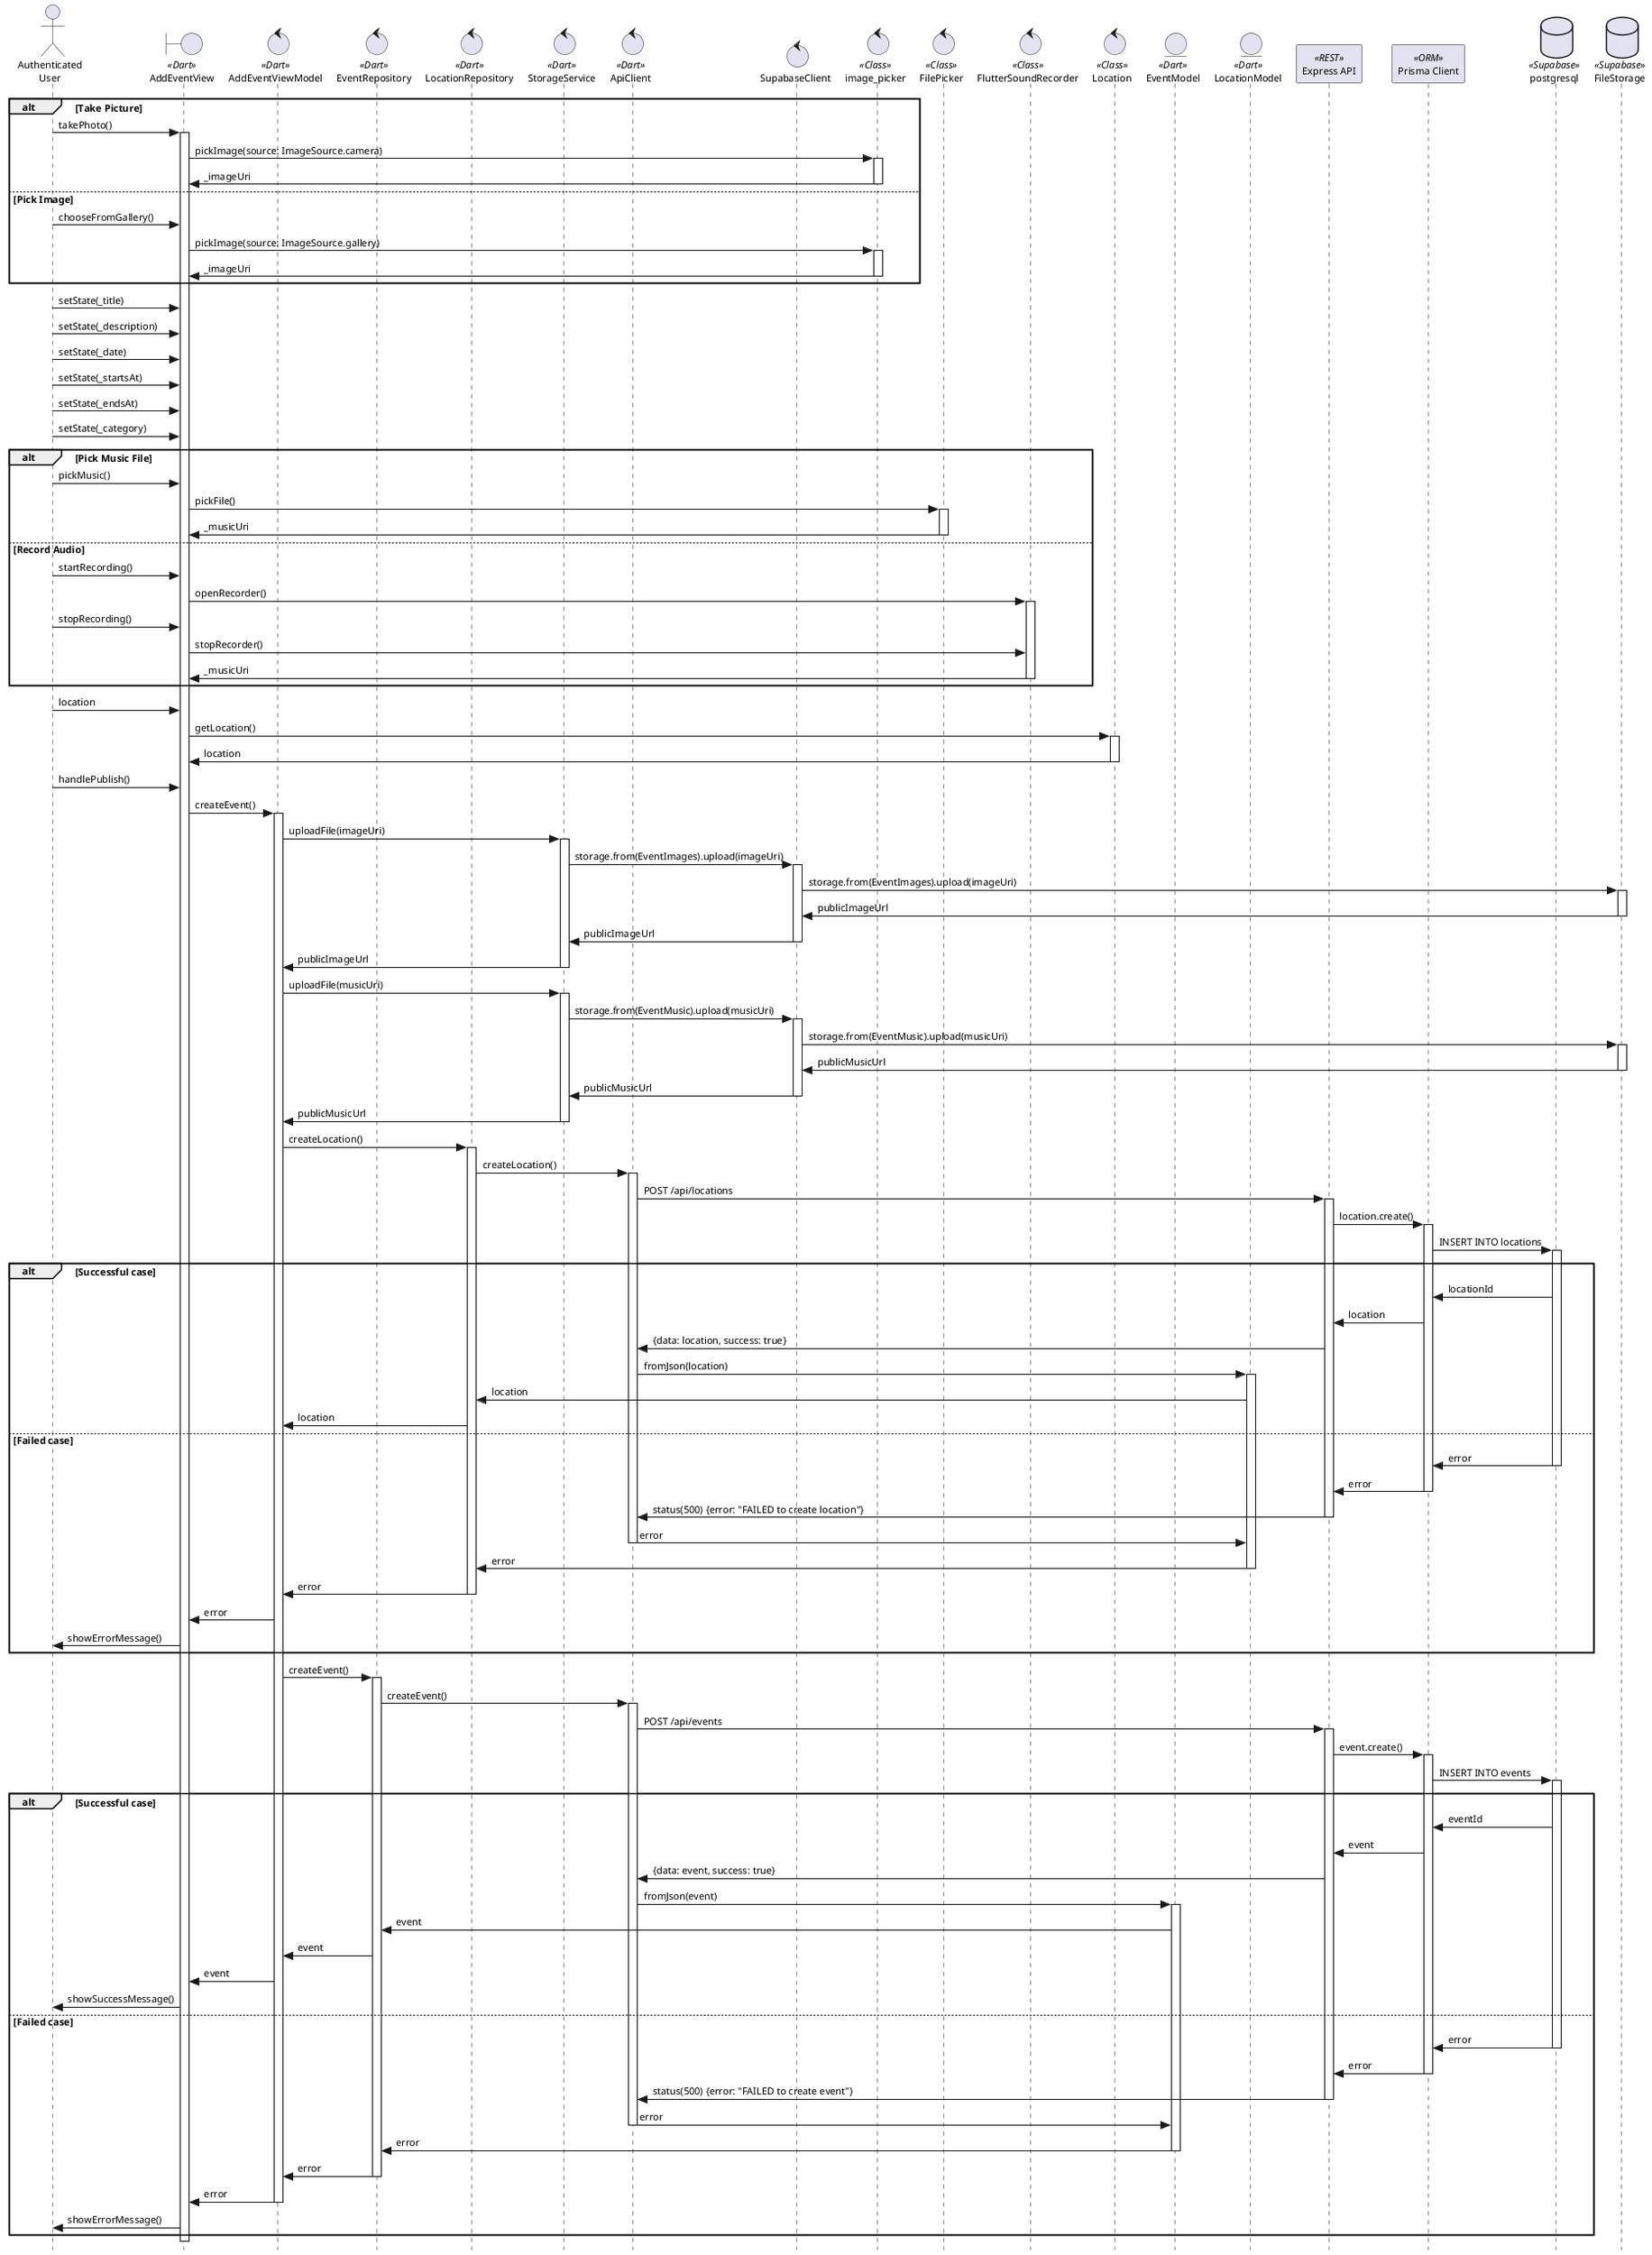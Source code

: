 @startuml
skinparam style strictuml
skinparam defaultFontSize 11
skinparam stereotypePosition top

actor "Authenticated\nUser" as AuthenticatedUser

boundary "AddEventView" as AddEventView << Dart >>


control "AddEventViewModel" as AddEventViewModel << Dart >>
control "EventRepository" as EventRepository << Dart >>
control "LocationRepository" as LocationRepository << Dart >>
control "StorageService" as StorageService << Dart >>
control "ApiClient" as ApiClient << Dart >>
control "SupabaseClient" as SupabaseClient

control "image_picker" as imagePicker << Class >>
control "FilePicker" as FilePicker << Class >>
control "FlutterSoundRecorder" as FlutterSoundRecorder << Class >>
control "Location" as Location << Class >>

entity "EventModel" as EventModel << Dart >>
entity "LocationModel" as LocationModel << Dart >>

participant "Express API" as API << REST >>
participant "Prisma Client" as prisma << ORM >>
database "postgresql" as postgresql << Supabase >>
database "FileStorage" as supabase << Supabase >>


alt Take Picture
    AuthenticatedUser -> AddEventView : takePhoto()
    activate AddEventView
    AddEventView -> imagePicker : pickImage(source: ImageSource.camera)
    activate imagePicker
    imagePicker -> AddEventView : _imageUri
    deactivate imagePicker
else Pick Image
    AuthenticatedUser -> AddEventView : chooseFromGallery()
    AddEventView -> imagePicker : pickImage(source: ImageSource.gallery)
    activate imagePicker
    imagePicker -> AddEventView : _imageUri
    deactivate imagePicker
end

AuthenticatedUser -> AddEventView : setState(_title)
AuthenticatedUser -> AddEventView : setState(_description)
AuthenticatedUser -> AddEventView : setState(_date)
AuthenticatedUser -> AddEventView : setState(_startsAt)
AuthenticatedUser -> AddEventView : setState(_endsAt)
AuthenticatedUser -> AddEventView : setState(_category)

alt Pick Music File
    AuthenticatedUser -> AddEventView : pickMusic()
    AddEventView -> FilePicker : pickFile()
    activate FilePicker
    FilePicker -> AddEventView : _musicUri
    deactivate FilePicker
else Record Audio
    AuthenticatedUser -> AddEventView : startRecording()
    AddEventView -> FlutterSoundRecorder : openRecorder()
    activate FlutterSoundRecorder
    AuthenticatedUser -> AddEventView : stopRecording()
    AddEventView -> FlutterSoundRecorder : stopRecorder()
    FlutterSoundRecorder -> AddEventView : _musicUri
    deactivate FlutterSoundRecorder
end

AuthenticatedUser -> AddEventView : location
AddEventView -> Location : getLocation()
activate Location
Location -> AddEventView : location
deactivate Location

AuthenticatedUser -> AddEventView : handlePublish()

AddEventView -> AddEventViewModel : createEvent()
activate AddEventViewModel
AddEventViewModel -> StorageService : uploadFile(imageUri)
activate StorageService
StorageService -> SupabaseClient : storage.from(EventImages).upload(imageUri)
activate SupabaseClient
SupabaseClient -> supabase : storage.from(EventImages).upload(imageUri)
activate supabase
supabase -> SupabaseClient : publicImageUrl
deactivate supabase

SupabaseClient -> StorageService : publicImageUrl
deactivate SupabaseClient
StorageService -> AddEventViewModel : publicImageUrl
deactivate StorageService

AddEventViewModel -> StorageService : uploadFile(musicUri)
activate StorageService
StorageService -> SupabaseClient : storage.from(EventMusic).upload(musicUri)
activate SupabaseClient

SupabaseClient -> supabase : storage.from(EventMusic).upload(musicUri)
activate supabase
supabase -> SupabaseClient : publicMusicUrl
deactivate supabase

SupabaseClient -> StorageService : publicMusicUrl
deactivate SupabaseClient
StorageService -> AddEventViewModel : publicMusicUrl
deactivate StorageService

AddEventViewModel -> LocationRepository : createLocation()
activate LocationRepository
LocationRepository -> ApiClient : createLocation()

activate ApiClient

ApiClient -> API : POST /api/locations
activate API
API -> prisma : location.create()
activate prisma
prisma -> postgresql : INSERT INTO locations
activate postgresql

alt Successful case
    postgresql -> prisma : locationId
    prisma -> API : location
    API -> ApiClient : {data: location, success: true}
    ApiClient -> LocationModel : fromJson(location)
    activate LocationModel
    LocationModel -> LocationRepository : location
    LocationRepository -> AddEventViewModel : location
else Failed case
    postgresql -> prisma : error
    deactivate postgresql
    prisma -> API : error
    deactivate prisma
    API -> ApiClient : status(500) {error: "FAILED to create location"}
    deactivate API
    ApiClient -> LocationModel : error
    deactivate ApiClient
    LocationModel -> LocationRepository : error
    deactivate LocationModel
    LocationRepository -> AddEventViewModel : error
    deactivate LocationRepository
    AddEventViewModel -> AddEventView : error
    AddEventView -> AuthenticatedUser : showErrorMessage()
end

AddEventViewModel -> EventRepository : createEvent()
activate EventRepository
EventRepository -> ApiClient : createEvent()
activate ApiClient
ApiClient -> API : POST /api/events
activate API
API -> prisma : event.create()
activate prisma
prisma -> postgresql : INSERT INTO events
activate postgresql

alt Successful case
    postgresql -> prisma : eventId
    prisma -> API : event
    API -> ApiClient : {data: event, success: true}
    ApiClient -> EventModel : fromJson(event)
    activate EventModel
    EventModel -> EventRepository : event
    EventRepository -> AddEventViewModel : event
    AddEventViewModel -> AddEventView : event
    AddEventView -> AuthenticatedUser : showSuccessMessage()
else Failed case
    postgresql -> prisma : error
    deactivate postgresql
    prisma -> API : error
    deactivate prisma
    API -> ApiClient : status(500) {error: "FAILED to create event"}
    deactivate API
    ApiClient -> EventModel : error
    deactivate ApiClient
    EventModel -> EventRepository : error
    deactivate EventModel
    EventRepository -> AddEventViewModel : error
    deactivate EventRepository
    AddEventViewModel -> AddEventView : error
    deactivate AddEventViewModel
    AddEventView -> AuthenticatedUser : showErrorMessage()
end
deactivate AddEventView
@enduml







